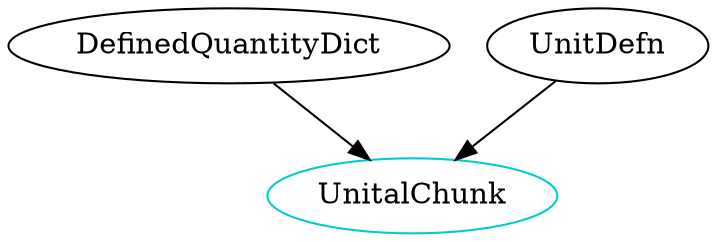 digraph unitalchunk {
	/* relationships between independent and dependent components */
	DefinedQuantityDict -> UnitalChunk;
    UnitDefn -> UnitalChunk;
    
	/* definitions for each type component */
	UnitalChunk 	    [shape=oval, color=cyan3, label="UnitalChunk"];

}

/* dot -Tpng sample.dot -o sample.png */

